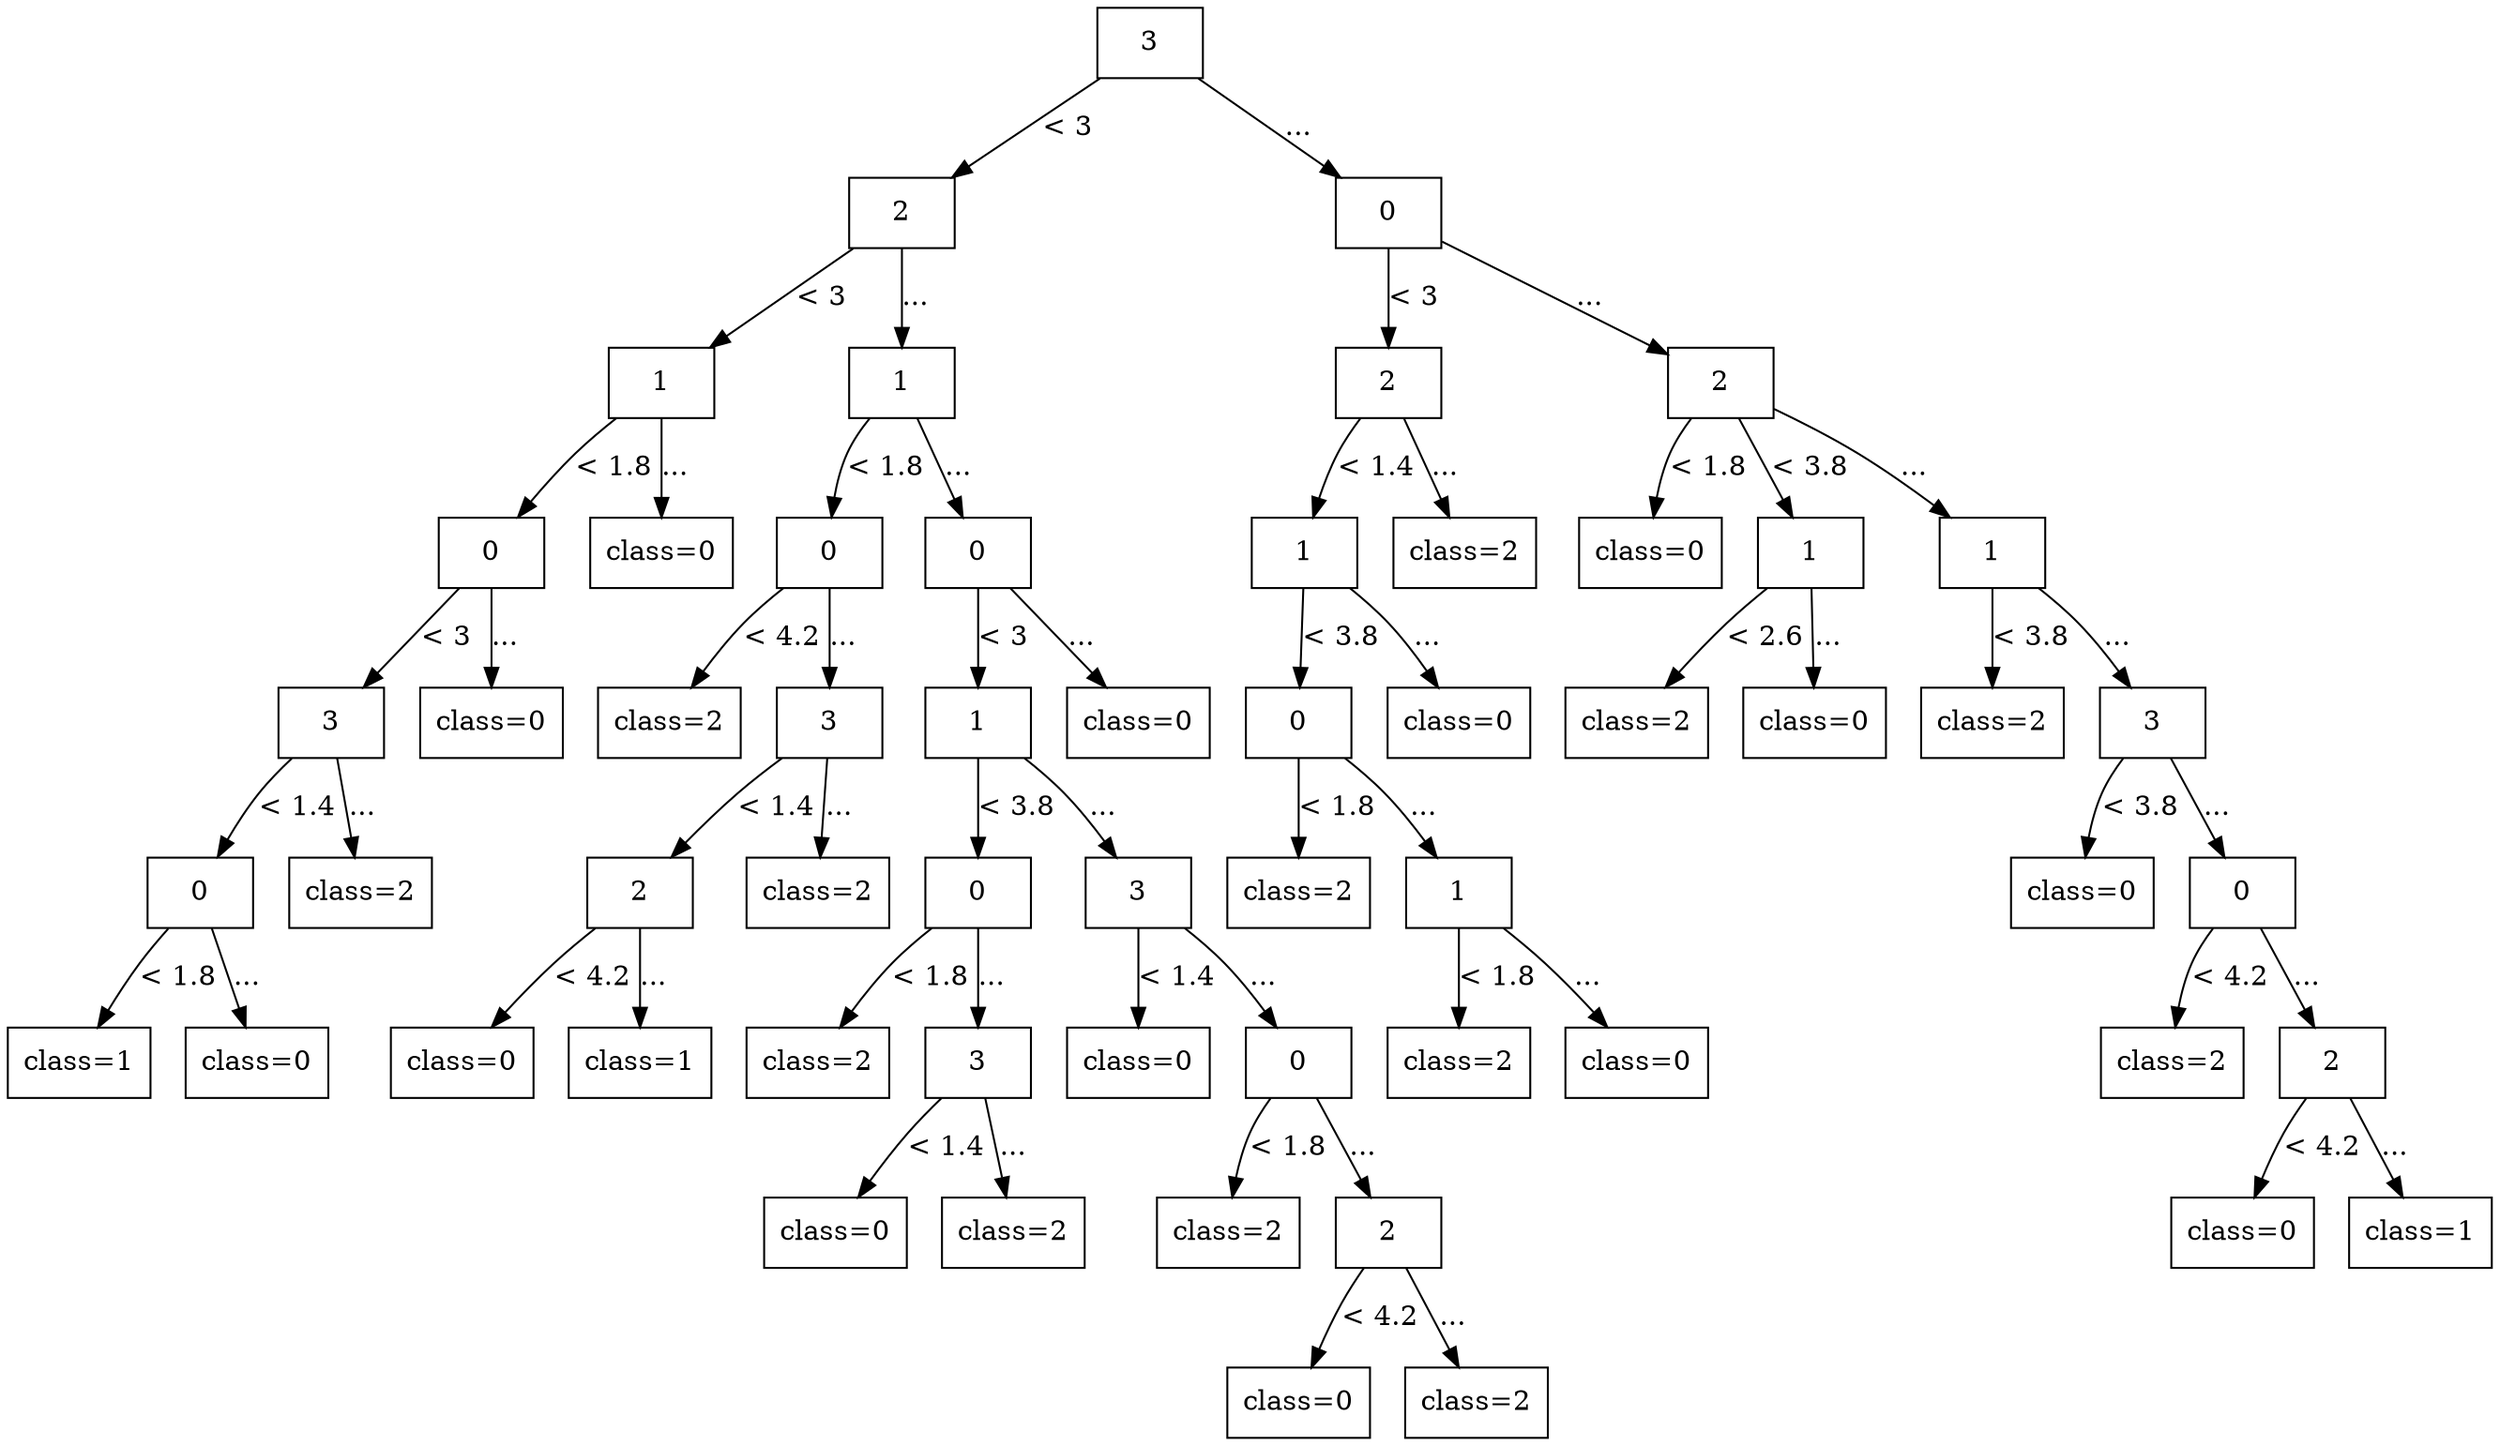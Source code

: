digraph G {
node [shape=box];

0 [label="3"];

1 [label="2"];
34 [label="0"];

0 -> 1 [label="< 3"];
0 -> 34 [label="..."];

2 [label="1"];
11 [label="1"];
35 [label="2"];
44 [label="2"];

1 -> 2 [label="< 3"];
1 -> 11 [label="..."];
34 -> 35 [label="< 3"];
34 -> 44 [label="..."];

3 [label="0"];
10 [label="class=0"];
12 [label="0"];
19 [label="0"];
36 [label="1"];
43 [label="class=2"];
45 [label="class=0"];
46 [label="1"];
49 [label="1"];

2 -> 3 [label="< 1.8"];
2 -> 10 [label="..."];
11 -> 12 [label="< 1.8"];
11 -> 19 [label="..."];
35 -> 36 [label="< 1.4"];
35 -> 43 [label="..."];
44 -> 45 [label="< 1.8"];
44 -> 46 [label="< 3.8"];
44 -> 49 [label="..."];

4 [label="3"];
9 [label="class=0"];
13 [label="class=2"];
14 [label="3"];
20 [label="1"];
33 [label="class=0"];
37 [label="0"];
42 [label="class=0"];
47 [label="class=2"];
48 [label="class=0"];
50 [label="class=2"];
51 [label="3"];

3 -> 4 [label="< 3"];
3 -> 9 [label="..."];
12 -> 13 [label="< 4.2"];
12 -> 14 [label="..."];
19 -> 20 [label="< 3"];
19 -> 33 [label="..."];
36 -> 37 [label="< 3.8"];
36 -> 42 [label="..."];
46 -> 47 [label="< 2.6"];
46 -> 48 [label="..."];
49 -> 50 [label="< 3.8"];
49 -> 51 [label="..."];

5 [label="0"];
8 [label="class=2"];
15 [label="2"];
18 [label="class=2"];
21 [label="0"];
26 [label="3"];
38 [label="class=2"];
39 [label="1"];
52 [label="class=0"];
53 [label="0"];

4 -> 5 [label="< 1.4"];
4 -> 8 [label="..."];
14 -> 15 [label="< 1.4"];
14 -> 18 [label="..."];
20 -> 21 [label="< 3.8"];
20 -> 26 [label="..."];
37 -> 38 [label="< 1.8"];
37 -> 39 [label="..."];
51 -> 52 [label="< 3.8"];
51 -> 53 [label="..."];

6 [label="class=1"];
7 [label="class=0"];
16 [label="class=0"];
17 [label="class=1"];
22 [label="class=2"];
23 [label="3"];
27 [label="class=0"];
28 [label="0"];
40 [label="class=2"];
41 [label="class=0"];
54 [label="class=2"];
55 [label="2"];

5 -> 6 [label="< 1.8"];
5 -> 7 [label="..."];
15 -> 16 [label="< 4.2"];
15 -> 17 [label="..."];
21 -> 22 [label="< 1.8"];
21 -> 23 [label="..."];
26 -> 27 [label="< 1.4"];
26 -> 28 [label="..."];
39 -> 40 [label="< 1.8"];
39 -> 41 [label="..."];
53 -> 54 [label="< 4.2"];
53 -> 55 [label="..."];

24 [label="class=0"];
25 [label="class=2"];
29 [label="class=2"];
30 [label="2"];
56 [label="class=0"];
57 [label="class=1"];

23 -> 24 [label="< 1.4"];
23 -> 25 [label="..."];
28 -> 29 [label="< 1.8"];
28 -> 30 [label="..."];
55 -> 56 [label="< 4.2"];
55 -> 57 [label="..."];

31 [label="class=0"];
32 [label="class=2"];

30 -> 31 [label="< 4.2"];
30 -> 32 [label="..."];

}